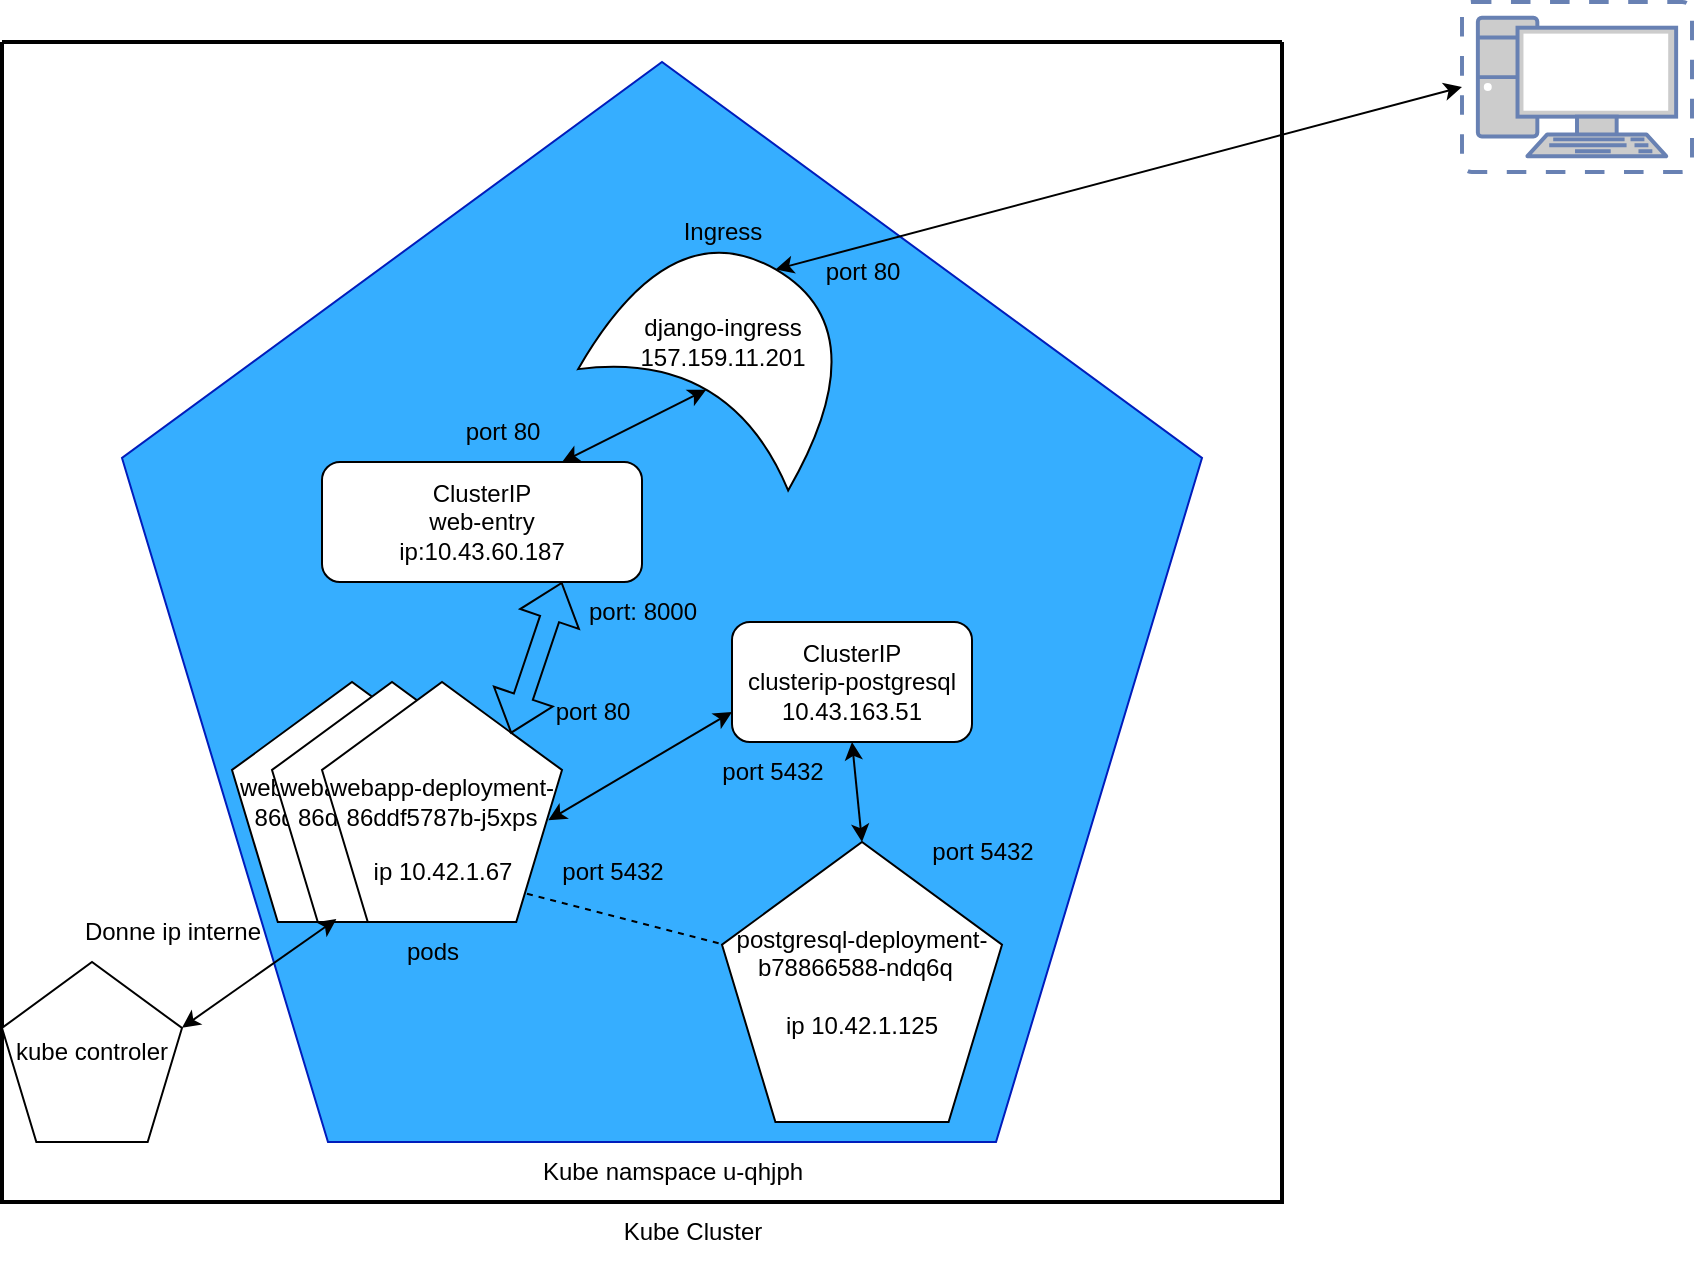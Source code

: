 <mxfile version="24.8.3">
  <diagram name="Page-1" id="-t3D8tozQZ-3le6uJniR">
    <mxGraphModel dx="1836" dy="1708" grid="1" gridSize="10" guides="1" tooltips="1" connect="1" arrows="1" fold="1" page="1" pageScale="1" pageWidth="827" pageHeight="1169" math="0" shadow="0">
      <root>
        <mxCell id="0" />
        <mxCell id="1" parent="0" />
        <mxCell id="lki_QQq5al1q6wE596kW-3" value="" style="whiteSpace=wrap;html=1;shape=mxgraph.basic.pentagon" parent="1" vertex="1">
          <mxGeometry x="70" y="210" width="300" height="320" as="geometry" />
        </mxCell>
        <mxCell id="lki_QQq5al1q6wE596kW-4" value="Kube namspace u-qhjph" style="text;html=1;align=center;verticalAlign=middle;resizable=0;points=[];autosize=1;strokeColor=none;fillColor=none;" parent="1" vertex="1">
          <mxGeometry x="200" y="570" width="150" height="30" as="geometry" />
        </mxCell>
        <mxCell id="lki_QQq5al1q6wE596kW-5" value="Deployment webapp" style="text;html=1;align=center;verticalAlign=middle;resizable=0;points=[];autosize=1;fontColor=#FAFAFA;" parent="1" vertex="1">
          <mxGeometry x="120" y="530" width="130" height="30" as="geometry" />
        </mxCell>
        <mxCell id="lki_QQq5al1q6wE596kW-14" value="" style="fontColor=#0066CC;verticalAlign=top;verticalLabelPosition=bottom;labelPosition=center;align=center;html=1;outlineConnect=0;fillColor=#CCCCCC;strokeColor=#6881B3;gradientColor=none;gradientDirection=north;strokeWidth=2;shape=mxgraph.networks.virtual_pc;" parent="1" vertex="1">
          <mxGeometry x="670" width="115" height="85" as="geometry" />
        </mxCell>
        <mxCell id="lki_QQq5al1q6wE596kW-25" value="" style="swimlane;startSize=0;strokeWidth=2;" parent="1" vertex="1">
          <mxGeometry x="-60" y="20" width="640" height="580" as="geometry">
            <mxRectangle x="-60" y="70" width="50" height="40" as="alternateBounds" />
          </mxGeometry>
        </mxCell>
        <mxCell id="lki_QQq5al1q6wE596kW-2" value="" style="whiteSpace=wrap;html=1;shape=mxgraph.basic.pentagon;fillColor=#36AEFF;fontColor=#ffffff;strokeColor=#001DBC;" parent="lki_QQq5al1q6wE596kW-25" vertex="1">
          <mxGeometry x="60" y="10" width="540" height="540" as="geometry" />
        </mxCell>
        <mxCell id="lki_QQq5al1q6wE596kW-30" value="kube controler" style="whiteSpace=wrap;html=1;shape=mxgraph.basic.pentagon" parent="lki_QQq5al1q6wE596kW-25" vertex="1">
          <mxGeometry y="460" width="90" height="90" as="geometry" />
        </mxCell>
        <mxCell id="lki_QQq5al1q6wE596kW-32" value="Donne ip interne" style="text;html=1;align=center;verticalAlign=middle;resizable=0;points=[];autosize=1;strokeColor=none;fillColor=none;" parent="lki_QQq5al1q6wE596kW-25" vertex="1">
          <mxGeometry x="30" y="430" width="110" height="30" as="geometry" />
        </mxCell>
        <mxCell id="lki_QQq5al1q6wE596kW-35" value="" style="group" parent="lki_QQq5al1q6wE596kW-25" vertex="1" connectable="0">
          <mxGeometry x="160" y="320" width="200" height="120" as="geometry" />
        </mxCell>
        <mxCell id="lki_QQq5al1q6wE596kW-37" value="" style="group" parent="lki_QQq5al1q6wE596kW-35" vertex="1" connectable="0">
          <mxGeometry x="-20" width="185" height="120" as="geometry" />
        </mxCell>
        <mxCell id="lki_QQq5al1q6wE596kW-38" value="webapp-deployment-86ddf5787b-rkqq8" style="whiteSpace=wrap;html=1;shape=mxgraph.basic.pentagon" parent="lki_QQq5al1q6wE596kW-37" vertex="1">
          <mxGeometry x="-25" width="120" height="120" as="geometry" />
        </mxCell>
        <mxCell id="NWX7TOXLLlOgiwmodDzZ-6" value="port 80" style="text;html=1;align=center;verticalAlign=middle;resizable=0;points=[];autosize=1;strokeColor=none;fillColor=none;" parent="lki_QQq5al1q6wE596kW-37" vertex="1">
          <mxGeometry x="125" width="60" height="30" as="geometry" />
        </mxCell>
        <mxCell id="lki_QQq5al1q6wE596kW-36" value="webapp-deployment-86ddf5787b-qsrrs" style="whiteSpace=wrap;html=1;shape=mxgraph.basic.pentagon" parent="lki_QQq5al1q6wE596kW-35" vertex="1">
          <mxGeometry x="-25" width="120" height="120" as="geometry" />
        </mxCell>
        <mxCell id="lki_QQq5al1q6wE596kW-6" value="webapp-deployment-86ddf5787b-j5xps" style="whiteSpace=wrap;html=1;shape=mxgraph.basic.pentagon" parent="lki_QQq5al1q6wE596kW-35" vertex="1">
          <mxGeometry width="120" height="120" as="geometry" />
        </mxCell>
        <mxCell id="lki_QQq5al1q6wE596kW-29" value="ip 10.42.1.67" style="text;html=1;align=center;verticalAlign=middle;resizable=0;points=[];autosize=1;strokeColor=none;fillColor=none;" parent="lki_QQq5al1q6wE596kW-35" vertex="1">
          <mxGeometry x="15" y="80" width="90" height="30" as="geometry" />
        </mxCell>
        <mxCell id="lki_QQq5al1q6wE596kW-31" value="" style="endArrow=classic;html=1;rounded=0;exitX=1;exitY=0.365;exitDx=0;exitDy=0;exitPerimeter=0;entryX=0.268;entryY=0.988;entryDx=0;entryDy=0;entryPerimeter=0;startArrow=classic;startFill=1;" parent="lki_QQq5al1q6wE596kW-25" source="lki_QQq5al1q6wE596kW-30" target="lki_QQq5al1q6wE596kW-36" edge="1">
          <mxGeometry width="50" height="50" relative="1" as="geometry">
            <mxPoint x="120" y="441.26" as="sourcePoint" />
            <mxPoint x="295.4" y="370.0" as="targetPoint" />
          </mxGeometry>
        </mxCell>
        <mxCell id="NWX7TOXLLlOgiwmodDzZ-7" value="port: 8000" style="text;html=1;align=center;verticalAlign=middle;resizable=0;points=[];autosize=1;strokeColor=none;fillColor=none;" parent="lki_QQq5al1q6wE596kW-25" vertex="1">
          <mxGeometry x="280" y="270" width="80" height="30" as="geometry" />
        </mxCell>
        <mxCell id="NWX7TOXLLlOgiwmodDzZ-1" value="ClusterIP&lt;div&gt;web-entry&lt;/div&gt;&lt;div&gt;ip:10.43.60.187&lt;/div&gt;" style="rounded=1;whiteSpace=wrap;html=1;" parent="lki_QQq5al1q6wE596kW-25" vertex="1">
          <mxGeometry x="160" y="210" width="160" height="60" as="geometry" />
        </mxCell>
        <mxCell id="NWX7TOXLLlOgiwmodDzZ-5" value="" style="shape=flexArrow;endArrow=classic;startArrow=classic;html=1;rounded=0;exitX=0.787;exitY=0.215;exitDx=0;exitDy=0;exitPerimeter=0;entryX=0.75;entryY=1;entryDx=0;entryDy=0;" parent="lki_QQq5al1q6wE596kW-25" source="lki_QQq5al1q6wE596kW-6" target="NWX7TOXLLlOgiwmodDzZ-1" edge="1">
          <mxGeometry width="100" height="100" relative="1" as="geometry">
            <mxPoint x="480" y="330" as="sourcePoint" />
            <mxPoint x="580" y="230" as="targetPoint" />
          </mxGeometry>
        </mxCell>
        <mxCell id="NWX7TOXLLlOgiwmodDzZ-8" value="postgresql-deployment-b78866588-ndq6q&amp;nbsp;&amp;nbsp;&lt;div&gt;&lt;br&gt;&lt;/div&gt;&lt;div&gt;ip&amp;nbsp;10.42.1.125&lt;/div&gt;" style="whiteSpace=wrap;html=1;shape=mxgraph.basic.pentagon" parent="lki_QQq5al1q6wE596kW-25" vertex="1">
          <mxGeometry x="360" y="400" width="140" height="140" as="geometry" />
        </mxCell>
        <mxCell id="NWX7TOXLLlOgiwmodDzZ-14" value="" style="endArrow=none;dashed=1;html=1;rounded=0;entryX=0;entryY=0.365;entryDx=0;entryDy=0;entryPerimeter=0;exitX=0.972;exitY=0.861;exitDx=0;exitDy=0;exitPerimeter=0;" parent="lki_QQq5al1q6wE596kW-25" source="lki_QQq5al1q6wE596kW-29" target="NWX7TOXLLlOgiwmodDzZ-8" edge="1">
          <mxGeometry width="50" height="50" relative="1" as="geometry">
            <mxPoint x="400" y="310" as="sourcePoint" />
            <mxPoint x="450" y="260" as="targetPoint" />
          </mxGeometry>
        </mxCell>
        <mxCell id="NWX7TOXLLlOgiwmodDzZ-2" value="ClusterIP&lt;div&gt;clusterip-postgresql&lt;/div&gt;&lt;div&gt;10.43.163.51&lt;/div&gt;" style="rounded=1;whiteSpace=wrap;html=1;" parent="lki_QQq5al1q6wE596kW-25" vertex="1">
          <mxGeometry x="365" y="290" width="120" height="60" as="geometry" />
        </mxCell>
        <mxCell id="NWX7TOXLLlOgiwmodDzZ-9" value="" style="endArrow=classic;startArrow=classic;html=1;rounded=0;entryX=0.5;entryY=1;entryDx=0;entryDy=0;exitX=0.5;exitY=0;exitDx=0;exitDy=0;exitPerimeter=0;" parent="lki_QQq5al1q6wE596kW-25" source="NWX7TOXLLlOgiwmodDzZ-8" target="NWX7TOXLLlOgiwmodDzZ-2" edge="1">
          <mxGeometry width="50" height="50" relative="1" as="geometry">
            <mxPoint x="510" y="310" as="sourcePoint" />
            <mxPoint x="560" y="260" as="targetPoint" />
          </mxGeometry>
        </mxCell>
        <mxCell id="NWX7TOXLLlOgiwmodDzZ-12" value="" style="endArrow=classic;startArrow=classic;html=1;rounded=0;exitX=0.943;exitY=0.576;exitDx=0;exitDy=0;exitPerimeter=0;entryX=0;entryY=0.75;entryDx=0;entryDy=0;" parent="lki_QQq5al1q6wE596kW-25" source="lki_QQq5al1q6wE596kW-6" target="NWX7TOXLLlOgiwmodDzZ-2" edge="1">
          <mxGeometry width="50" height="50" relative="1" as="geometry">
            <mxPoint x="510" y="390" as="sourcePoint" />
            <mxPoint x="560" y="340" as="targetPoint" />
          </mxGeometry>
        </mxCell>
        <mxCell id="lki_QQq5al1q6wE596kW-27" value="pods" style="text;html=1;align=center;verticalAlign=middle;resizable=0;points=[];autosize=1;strokeColor=none;fillColor=none;" parent="lki_QQq5al1q6wE596kW-25" vertex="1">
          <mxGeometry x="190" y="440" width="50" height="30" as="geometry" />
        </mxCell>
        <mxCell id="NWX7TOXLLlOgiwmodDzZ-10" value="port 5432" style="text;html=1;align=center;verticalAlign=middle;resizable=0;points=[];autosize=1;strokeColor=none;fillColor=none;" parent="lki_QQq5al1q6wE596kW-25" vertex="1">
          <mxGeometry x="270" y="400" width="70" height="30" as="geometry" />
        </mxCell>
        <mxCell id="NWX7TOXLLlOgiwmodDzZ-13" value="port 5432" style="text;html=1;align=center;verticalAlign=middle;resizable=0;points=[];autosize=1;strokeColor=none;fillColor=none;" parent="lki_QQq5al1q6wE596kW-25" vertex="1">
          <mxGeometry x="350" y="350" width="70" height="30" as="geometry" />
        </mxCell>
        <mxCell id="NWX7TOXLLlOgiwmodDzZ-11" value="port 5432" style="text;html=1;align=center;verticalAlign=middle;resizable=0;points=[];autosize=1;strokeColor=none;fillColor=none;" parent="lki_QQq5al1q6wE596kW-25" vertex="1">
          <mxGeometry x="455" y="390" width="70" height="30" as="geometry" />
        </mxCell>
        <mxCell id="-RkCZdhMI0uMIUcOqTmN-1" value="" style="shape=xor;whiteSpace=wrap;html=1;rotation=-60;" vertex="1" parent="lki_QQq5al1q6wE596kW-25">
          <mxGeometry x="317.41" y="93.15" width="92.59" height="121.28" as="geometry" />
        </mxCell>
        <mxCell id="-RkCZdhMI0uMIUcOqTmN-2" value="Ingress" style="text;html=1;align=center;verticalAlign=middle;resizable=0;points=[];autosize=1;strokeColor=none;fillColor=none;" vertex="1" parent="lki_QQq5al1q6wE596kW-25">
          <mxGeometry x="330" y="80" width="60" height="30" as="geometry" />
        </mxCell>
        <mxCell id="-RkCZdhMI0uMIUcOqTmN-4" value="django-ingress&lt;div&gt;157.159.11.201&lt;br&gt;&lt;/div&gt;" style="text;html=1;align=center;verticalAlign=middle;resizable=0;points=[];autosize=1;strokeColor=none;fillColor=none;" vertex="1" parent="lki_QQq5al1q6wE596kW-25">
          <mxGeometry x="305" y="130" width="110" height="40" as="geometry" />
        </mxCell>
        <mxCell id="-RkCZdhMI0uMIUcOqTmN-6" value="port 80" style="text;html=1;align=center;verticalAlign=middle;resizable=0;points=[];autosize=1;strokeColor=none;fillColor=none;" vertex="1" parent="lki_QQq5al1q6wE596kW-25">
          <mxGeometry x="400" y="100" width="60" height="30" as="geometry" />
        </mxCell>
        <mxCell id="-RkCZdhMI0uMIUcOqTmN-7" value="" style="endArrow=classic;startArrow=classic;html=1;rounded=0;exitX=0.75;exitY=0;exitDx=0;exitDy=0;entryX=0.25;entryY=0.5;entryDx=0;entryDy=0;entryPerimeter=0;" edge="1" parent="lki_QQq5al1q6wE596kW-25" source="NWX7TOXLLlOgiwmodDzZ-1" target="-RkCZdhMI0uMIUcOqTmN-1">
          <mxGeometry width="50" height="50" relative="1" as="geometry">
            <mxPoint x="350" y="130" as="sourcePoint" />
            <mxPoint x="400" y="80" as="targetPoint" />
          </mxGeometry>
        </mxCell>
        <mxCell id="-RkCZdhMI0uMIUcOqTmN-8" value="port 80" style="text;html=1;align=center;verticalAlign=middle;resizable=0;points=[];autosize=1;strokeColor=none;fillColor=none;" vertex="1" parent="lki_QQq5al1q6wE596kW-25">
          <mxGeometry x="220" y="180" width="60" height="30" as="geometry" />
        </mxCell>
        <mxCell id="lki_QQq5al1q6wE596kW-26" value="Kube Cluster" style="text;html=1;align=center;verticalAlign=middle;resizable=0;points=[];autosize=1;strokeColor=none;fillColor=none;" parent="1" vertex="1">
          <mxGeometry x="240" y="600" width="90" height="30" as="geometry" />
        </mxCell>
        <mxCell id="-RkCZdhMI0uMIUcOqTmN-5" value="" style="endArrow=classic;startArrow=classic;html=1;rounded=0;entryX=0;entryY=0.5;entryDx=0;entryDy=0;entryPerimeter=0;exitX=1;exitY=0.5;exitDx=0;exitDy=0;exitPerimeter=0;" edge="1" parent="1" source="-RkCZdhMI0uMIUcOqTmN-1" target="lki_QQq5al1q6wE596kW-14">
          <mxGeometry width="50" height="50" relative="1" as="geometry">
            <mxPoint x="290" y="150" as="sourcePoint" />
            <mxPoint x="398.2" y="122.56" as="targetPoint" />
          </mxGeometry>
        </mxCell>
      </root>
    </mxGraphModel>
  </diagram>
</mxfile>
